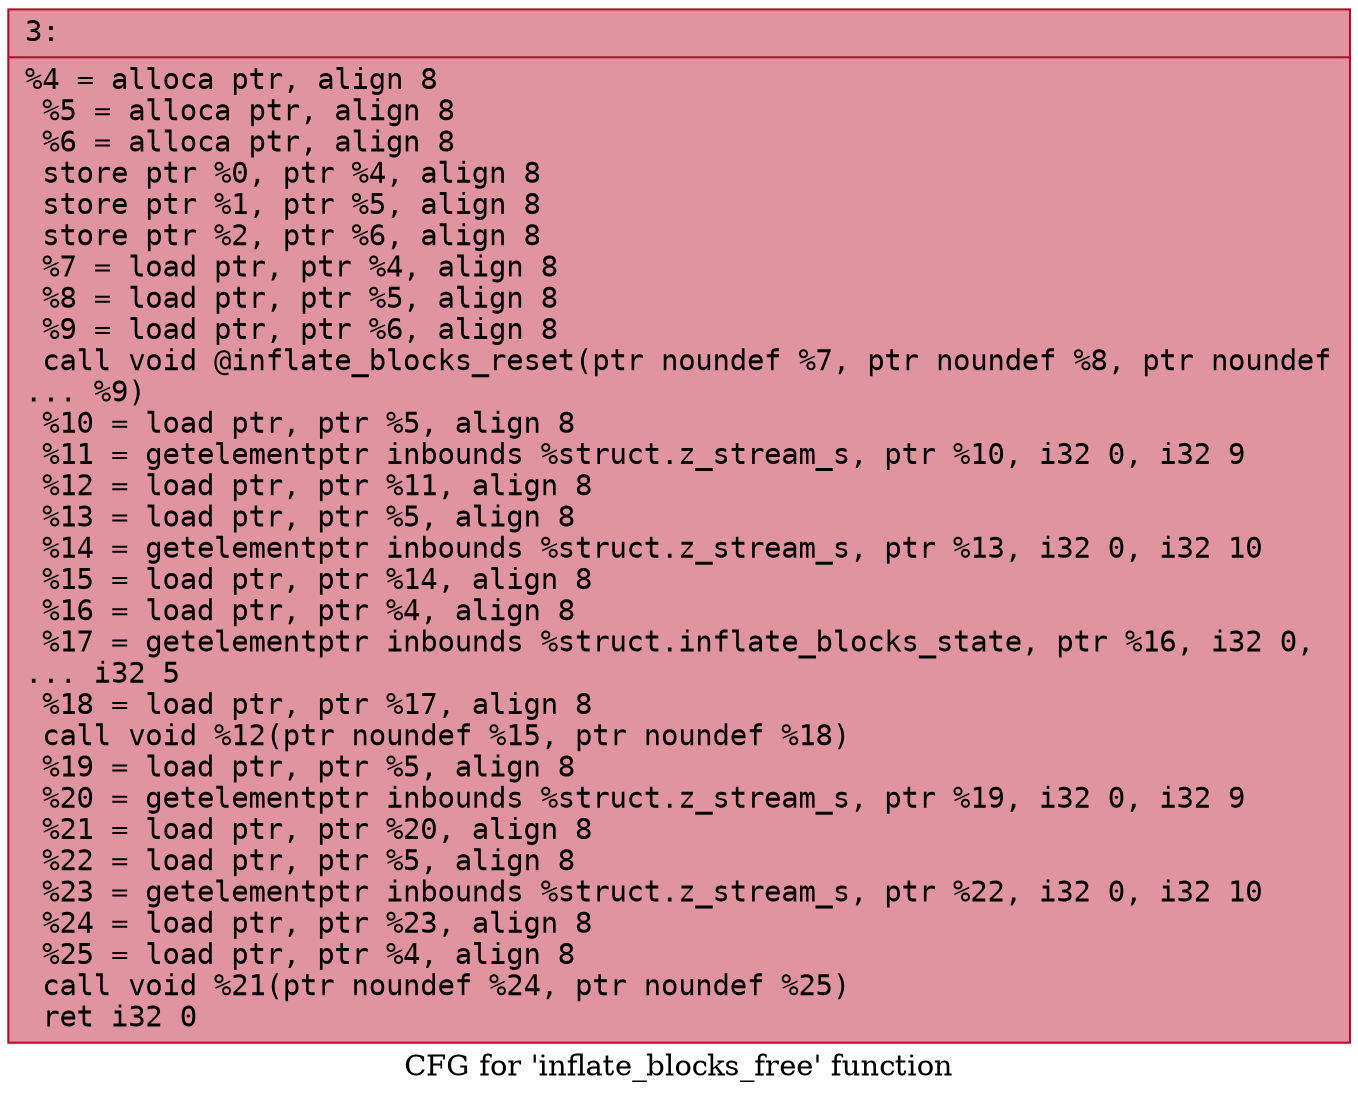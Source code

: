 digraph "CFG for 'inflate_blocks_free' function" {
	label="CFG for 'inflate_blocks_free' function";

	Node0x6000005ff6b0 [shape=record,color="#b70d28ff", style=filled, fillcolor="#b70d2870" fontname="Courier",label="{3:\l|  %4 = alloca ptr, align 8\l  %5 = alloca ptr, align 8\l  %6 = alloca ptr, align 8\l  store ptr %0, ptr %4, align 8\l  store ptr %1, ptr %5, align 8\l  store ptr %2, ptr %6, align 8\l  %7 = load ptr, ptr %4, align 8\l  %8 = load ptr, ptr %5, align 8\l  %9 = load ptr, ptr %6, align 8\l  call void @inflate_blocks_reset(ptr noundef %7, ptr noundef %8, ptr noundef\l... %9)\l  %10 = load ptr, ptr %5, align 8\l  %11 = getelementptr inbounds %struct.z_stream_s, ptr %10, i32 0, i32 9\l  %12 = load ptr, ptr %11, align 8\l  %13 = load ptr, ptr %5, align 8\l  %14 = getelementptr inbounds %struct.z_stream_s, ptr %13, i32 0, i32 10\l  %15 = load ptr, ptr %14, align 8\l  %16 = load ptr, ptr %4, align 8\l  %17 = getelementptr inbounds %struct.inflate_blocks_state, ptr %16, i32 0,\l... i32 5\l  %18 = load ptr, ptr %17, align 8\l  call void %12(ptr noundef %15, ptr noundef %18)\l  %19 = load ptr, ptr %5, align 8\l  %20 = getelementptr inbounds %struct.z_stream_s, ptr %19, i32 0, i32 9\l  %21 = load ptr, ptr %20, align 8\l  %22 = load ptr, ptr %5, align 8\l  %23 = getelementptr inbounds %struct.z_stream_s, ptr %22, i32 0, i32 10\l  %24 = load ptr, ptr %23, align 8\l  %25 = load ptr, ptr %4, align 8\l  call void %21(ptr noundef %24, ptr noundef %25)\l  ret i32 0\l}"];
}
